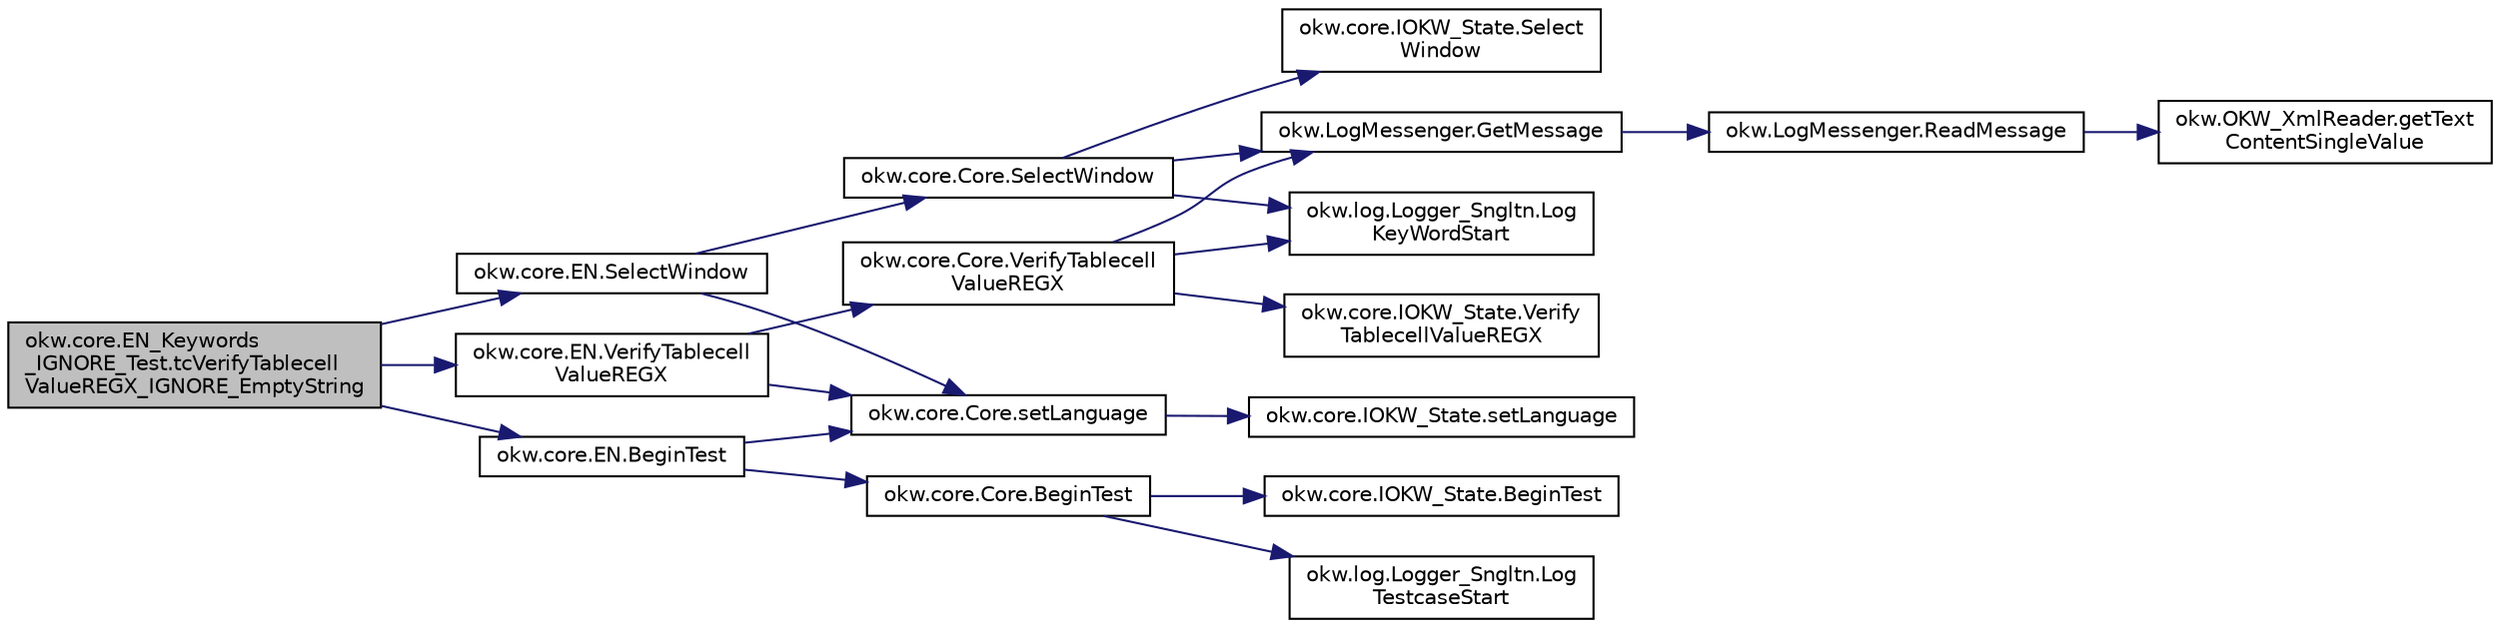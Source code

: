 digraph "okw.core.EN_Keywords_IGNORE_Test.tcVerifyTablecellValueREGX_IGNORE_EmptyString"
{
 // INTERACTIVE_SVG=YES
 // LATEX_PDF_SIZE
  edge [fontname="Helvetica",fontsize="10",labelfontname="Helvetica",labelfontsize="10"];
  node [fontname="Helvetica",fontsize="10",shape=record];
  rankdir="LR";
  Node1181 [label="okw.core.EN_Keywords\l_IGNORE_Test.tcVerifyTablecell\lValueREGX_IGNORE_EmptyString",height=0.2,width=0.4,color="black", fillcolor="grey75", style="filled", fontcolor="black",tooltip=" "];
  Node1181 -> Node1182 [color="midnightblue",fontsize="10",style="solid",fontname="Helvetica"];
  Node1182 [label="okw.core.EN.BeginTest",height=0.2,width=0.4,color="black", fillcolor="white", style="filled",URL="$classokw_1_1core_1_1_e_n.html#aef613b0a3e6bb8a9623984db145cae69",tooltip="Markiert den Anfang eines neuen Testfalls."];
  Node1182 -> Node1183 [color="midnightblue",fontsize="10",style="solid",fontname="Helvetica"];
  Node1183 [label="okw.core.Core.setLanguage",height=0.2,width=0.4,color="black", fillcolor="white", style="filled",URL="$classokw_1_1core_1_1_core.html#ab4e0f723d27cb11c944ec4c82c426100",tooltip="Setzt die Sprache auf den gegebenen wert Language."];
  Node1183 -> Node1184 [color="midnightblue",fontsize="10",style="solid",fontname="Helvetica"];
  Node1184 [label="okw.core.IOKW_State.setLanguage",height=0.2,width=0.4,color="black", fillcolor="white", style="filled",URL="$interfaceokw_1_1core_1_1_i_o_k_w___state.html#a866baa0bde08a47418f54d63bdb56097",tooltip="Interne Methode zum setzen der Sprache für die sprachabhängigen Ausgaben der Dokumentation (Log)."];
  Node1182 -> Node1185 [color="midnightblue",fontsize="10",style="solid",fontname="Helvetica"];
  Node1185 [label="okw.core.Core.BeginTest",height=0.2,width=0.4,color="black", fillcolor="white", style="filled",URL="$classokw_1_1core_1_1_core.html#acfefe92468c9eb9e951846372726c4d8",tooltip="Markiert den Anfang eines neuen Testfalls."];
  Node1185 -> Node1186 [color="midnightblue",fontsize="10",style="solid",fontname="Helvetica"];
  Node1186 [label="okw.log.Logger_Sngltn.Log\lTestcaseStart",height=0.2,width=0.4,color="black", fillcolor="white", style="filled",URL="$classokw_1_1log_1_1_logger___sngltn.html#a60f4ad59db847ae61df928f9920f3deb",tooltip="Ausgabe des Testfalls."];
  Node1185 -> Node1187 [color="midnightblue",fontsize="10",style="solid",fontname="Helvetica"];
  Node1187 [label="okw.core.IOKW_State.BeginTest",height=0.2,width=0.4,color="black", fillcolor="white", style="filled",URL="$interfaceokw_1_1core_1_1_i_o_k_w___state.html#ae5480ddb1fc37eade5d899d335bc4b13",tooltip="Markiert den Anfang eines neuen Testfalls."];
  Node1181 -> Node1188 [color="midnightblue",fontsize="10",style="solid",fontname="Helvetica"];
  Node1188 [label="okw.core.EN.SelectWindow",height=0.2,width=0.4,color="black", fillcolor="white", style="filled",URL="$classokw_1_1core_1_1_e_n.html#a2b61c2b39a9cfdbdfd25fe0e3d43785b",tooltip="Setzt den Kontext auf das gegebene Fenster."];
  Node1188 -> Node1183 [color="midnightblue",fontsize="10",style="solid",fontname="Helvetica"];
  Node1188 -> Node1189 [color="midnightblue",fontsize="10",style="solid",fontname="Helvetica"];
  Node1189 [label="okw.core.Core.SelectWindow",height=0.2,width=0.4,color="black", fillcolor="white", style="filled",URL="$classokw_1_1core_1_1_core.html#a6a68660eb5e34965522896e2a5c48314",tooltip="Setzt den Kontext auf das gegebene Fenster."];
  Node1189 -> Node1190 [color="midnightblue",fontsize="10",style="solid",fontname="Helvetica"];
  Node1190 [label="okw.log.Logger_Sngltn.Log\lKeyWordStart",height=0.2,width=0.4,color="black", fillcolor="white", style="filled",URL="$classokw_1_1log_1_1_logger___sngltn.html#a70ec25e200e00ecefc544e8fd371d2ef",tooltip="Ausgabe eines Schlüsselwortes."];
  Node1189 -> Node1191 [color="midnightblue",fontsize="10",style="solid",fontname="Helvetica"];
  Node1191 [label="okw.LogMessenger.GetMessage",height=0.2,width=0.4,color="black", fillcolor="white", style="filled",URL="$classokw_1_1_log_messenger.html#af225d1f037d47b3b085175c09d78bdd2",tooltip="Holt die Log-Meldung für MethodeNmae/Textkey ohne weitere Parameter."];
  Node1191 -> Node1192 [color="midnightblue",fontsize="10",style="solid",fontname="Helvetica"];
  Node1192 [label="okw.LogMessenger.ReadMessage",height=0.2,width=0.4,color="black", fillcolor="white", style="filled",URL="$classokw_1_1_log_messenger.html#a530cd6ab82ec82a04206a2e976ec06e3",tooltip="Interne Kernfunktion holt die Log-Meldung mit Platzhaltern aus der XML-Datei."];
  Node1192 -> Node1193 [color="midnightblue",fontsize="10",style="solid",fontname="Helvetica"];
  Node1193 [label="okw.OKW_XmlReader.getText\lContentSingleValue",height=0.2,width=0.4,color="black", fillcolor="white", style="filled",URL="$classokw_1_1_o_k_w___xml_reader.html#ab920b5335a2e1429c14cc5f8e79f39eb",tooltip="Lies den TextContent eines Tag."];
  Node1189 -> Node1194 [color="midnightblue",fontsize="10",style="solid",fontname="Helvetica"];
  Node1194 [label="okw.core.IOKW_State.Select\lWindow",height=0.2,width=0.4,color="black", fillcolor="white", style="filled",URL="$interfaceokw_1_1core_1_1_i_o_k_w___state.html#ad4fc9610ed5b1176590a45b55e6ac7f0",tooltip="Setzt den Kontext auf das gegebene Fenster."];
  Node1181 -> Node1195 [color="midnightblue",fontsize="10",style="solid",fontname="Helvetica"];
  Node1195 [label="okw.core.EN.VerifyTablecell\lValueREGX",height=0.2,width=0.4,color="black", fillcolor="white", style="filled",URL="$classokw_1_1core_1_1_e_n.html#aa7f564b9473f69377d40c80e0508752a",tooltip="Vergleicht den Inhalt der gegebenen Tabellenzelle mit dem erwarteten Wert."];
  Node1195 -> Node1183 [color="midnightblue",fontsize="10",style="solid",fontname="Helvetica"];
  Node1195 -> Node1196 [color="midnightblue",fontsize="10",style="solid",fontname="Helvetica"];
  Node1196 [label="okw.core.Core.VerifyTablecell\lValueREGX",height=0.2,width=0.4,color="black", fillcolor="white", style="filled",URL="$classokw_1_1core_1_1_core.html#a3c0af68470649d10f4143ac58398ef03",tooltip="Vergleicht den Inhalt der gegebenen Tabellenzelle mit dem erwarteten Wert."];
  Node1196 -> Node1190 [color="midnightblue",fontsize="10",style="solid",fontname="Helvetica"];
  Node1196 -> Node1191 [color="midnightblue",fontsize="10",style="solid",fontname="Helvetica"];
  Node1196 -> Node1197 [color="midnightblue",fontsize="10",style="solid",fontname="Helvetica"];
  Node1197 [label="okw.core.IOKW_State.Verify\lTablecellValueREGX",height=0.2,width=0.4,color="black", fillcolor="white", style="filled",URL="$interfaceokw_1_1core_1_1_i_o_k_w___state.html#a4e452e946ec073b880a8e3d952b9340e",tooltip="Vergleicht den Inhalt der gegebenen Tabellenzelle mit dem erwarteten Wert."];
}
